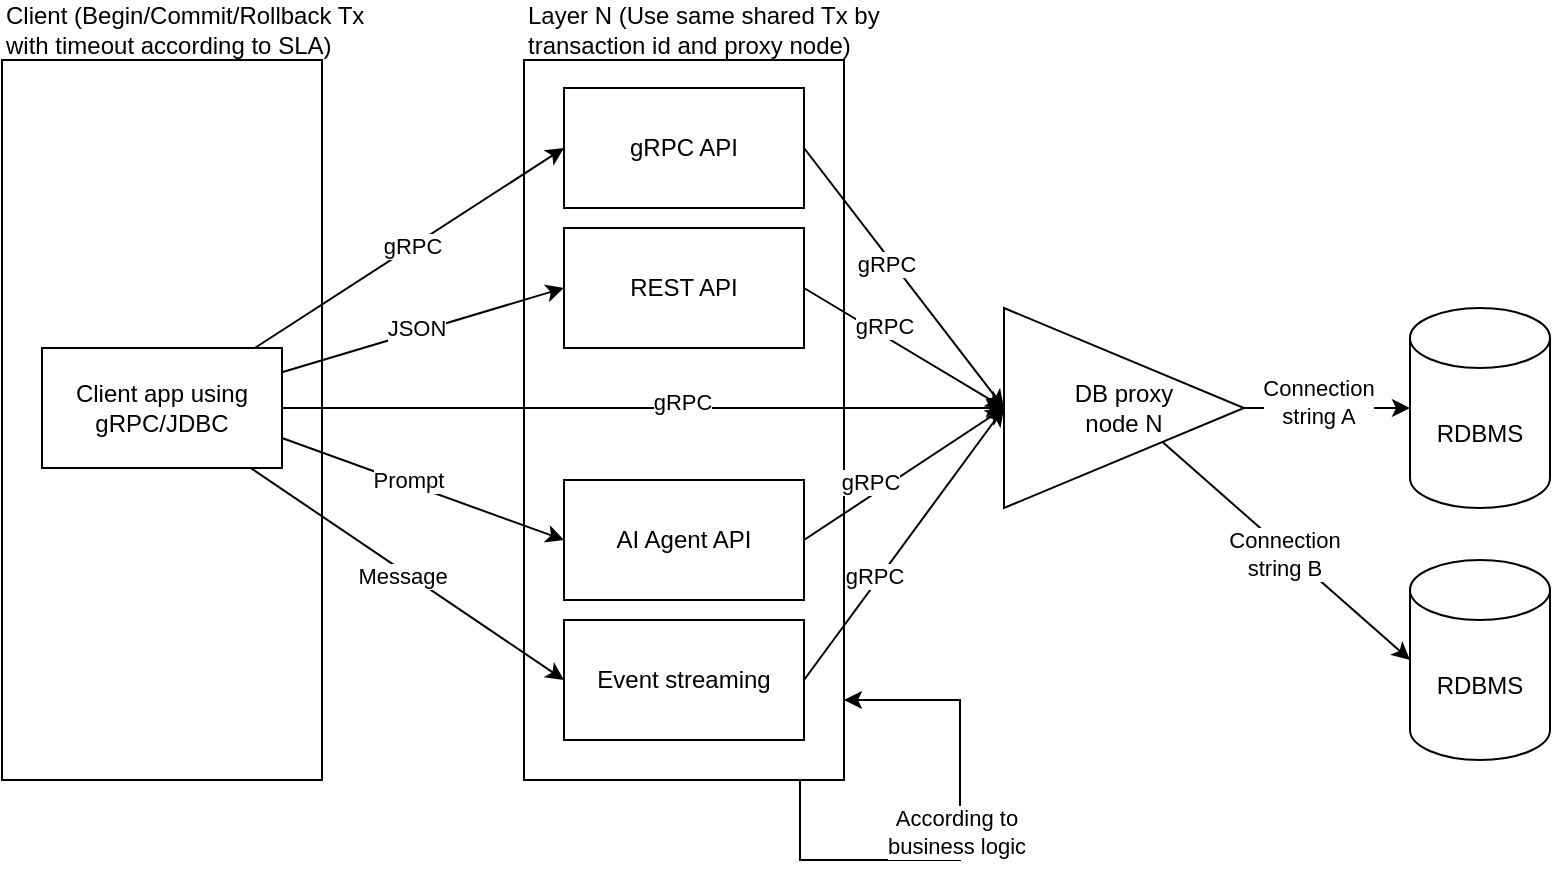 <mxfile version="27.1.6">
  <diagram name="Page-1" id="nJJx6bqvRDal_9u4VYYB">
    <mxGraphModel dx="1500" dy="691" grid="1" gridSize="10" guides="1" tooltips="1" connect="1" arrows="1" fold="1" page="1" pageScale="1" pageWidth="1100" pageHeight="850" math="0" shadow="0">
      <root>
        <mxCell id="0" />
        <mxCell id="1" parent="0" />
        <mxCell id="rz65PTjLMhhbHisabzY8-9" value="" style="rounded=0;whiteSpace=wrap;html=1;" parent="1" vertex="1">
          <mxGeometry x="161" y="240" width="160" height="360" as="geometry" />
        </mxCell>
        <mxCell id="rz65PTjLMhhbHisabzY8-4" value="" style="rounded=0;whiteSpace=wrap;html=1;" parent="1" vertex="1">
          <mxGeometry x="422" y="240" width="160" height="360" as="geometry" />
        </mxCell>
        <mxCell id="rz65PTjLMhhbHisabzY8-13" value="DB proxy&lt;div&gt;node N&lt;/div&gt;" style="triangle;whiteSpace=wrap;html=1;" parent="1" vertex="1">
          <mxGeometry x="662" y="364" width="120" height="100" as="geometry" />
        </mxCell>
        <mxCell id="rz65PTjLMhhbHisabzY8-17" style="rounded=0;orthogonalLoop=1;jettySize=auto;html=1;entryX=0;entryY=0.5;entryDx=0;entryDy=0;exitX=1;exitY=0.75;exitDx=0;exitDy=0;" parent="1" source="rz65PTjLMhhbHisabzY8-8" target="rz65PTjLMhhbHisabzY8-7" edge="1">
          <mxGeometry relative="1" as="geometry">
            <mxPoint x="370" y="640" as="targetPoint" />
          </mxGeometry>
        </mxCell>
        <mxCell id="rz65PTjLMhhbHisabzY8-31" value="Prompt" style="edgeLabel;html=1;align=center;verticalAlign=middle;resizable=0;points=[];" parent="rz65PTjLMhhbHisabzY8-17" vertex="1" connectable="0">
          <mxGeometry x="-0.129" y="2" relative="1" as="geometry">
            <mxPoint as="offset" />
          </mxGeometry>
        </mxCell>
        <mxCell id="rz65PTjLMhhbHisabzY8-2" value="Client (Begin/Commit/Rollback Tx with timeout according to SLA)" style="text;html=1;align=left;verticalAlign=middle;whiteSpace=wrap;rounded=0;" parent="1" vertex="1">
          <mxGeometry x="161" y="210" width="190" height="30" as="geometry" />
        </mxCell>
        <mxCell id="rz65PTjLMhhbHisabzY8-19" style="rounded=0;orthogonalLoop=1;jettySize=auto;html=1;entryX=0;entryY=0.5;entryDx=0;entryDy=0;exitX=1;exitY=0.5;exitDx=0;exitDy=0;" parent="1" source="rz65PTjLMhhbHisabzY8-5" target="rz65PTjLMhhbHisabzY8-13" edge="1">
          <mxGeometry relative="1" as="geometry" />
        </mxCell>
        <mxCell id="rz65PTjLMhhbHisabzY8-39" value="gRPC" style="edgeLabel;html=1;align=center;verticalAlign=middle;resizable=0;points=[];" parent="rz65PTjLMhhbHisabzY8-19" vertex="1" connectable="0">
          <mxGeometry x="-0.141" y="-3" relative="1" as="geometry">
            <mxPoint as="offset" />
          </mxGeometry>
        </mxCell>
        <mxCell id="rz65PTjLMhhbHisabzY8-5" value="gRPC API" style="rounded=0;whiteSpace=wrap;html=1;" parent="1" vertex="1">
          <mxGeometry x="442" y="254" width="120" height="60" as="geometry" />
        </mxCell>
        <mxCell id="rz65PTjLMhhbHisabzY8-20" style="rounded=0;orthogonalLoop=1;jettySize=auto;html=1;entryX=0;entryY=0.5;entryDx=0;entryDy=0;exitX=1;exitY=0.5;exitDx=0;exitDy=0;" parent="1" source="rz65PTjLMhhbHisabzY8-6" target="rz65PTjLMhhbHisabzY8-13" edge="1">
          <mxGeometry relative="1" as="geometry" />
        </mxCell>
        <mxCell id="rz65PTjLMhhbHisabzY8-40" value="gRPC" style="edgeLabel;html=1;align=center;verticalAlign=middle;resizable=0;points=[];" parent="rz65PTjLMhhbHisabzY8-20" vertex="1" connectable="0">
          <mxGeometry x="-0.256" y="4" relative="1" as="geometry">
            <mxPoint as="offset" />
          </mxGeometry>
        </mxCell>
        <mxCell id="rz65PTjLMhhbHisabzY8-6" value="REST API" style="rounded=0;whiteSpace=wrap;html=1;" parent="1" vertex="1">
          <mxGeometry x="442" y="324" width="120" height="60" as="geometry" />
        </mxCell>
        <mxCell id="rz65PTjLMhhbHisabzY8-7" value="AI Agent API" style="rounded=0;whiteSpace=wrap;html=1;" parent="1" vertex="1">
          <mxGeometry x="442" y="450" width="120" height="60" as="geometry" />
        </mxCell>
        <mxCell id="rz65PTjLMhhbHisabzY8-14" style="rounded=0;orthogonalLoop=1;jettySize=auto;html=1;entryX=0;entryY=0.5;entryDx=0;entryDy=0;" parent="1" source="rz65PTjLMhhbHisabzY8-8" target="rz65PTjLMhhbHisabzY8-13" edge="1">
          <mxGeometry relative="1" as="geometry" />
        </mxCell>
        <mxCell id="rz65PTjLMhhbHisabzY8-43" value="gRPC" style="edgeLabel;html=1;align=center;verticalAlign=middle;resizable=0;points=[];" parent="rz65PTjLMhhbHisabzY8-14" vertex="1" connectable="0">
          <mxGeometry x="0.106" y="3" relative="1" as="geometry">
            <mxPoint as="offset" />
          </mxGeometry>
        </mxCell>
        <mxCell id="rz65PTjLMhhbHisabzY8-15" style="rounded=0;orthogonalLoop=1;jettySize=auto;html=1;entryX=0;entryY=0.5;entryDx=0;entryDy=0;" parent="1" source="rz65PTjLMhhbHisabzY8-8" target="rz65PTjLMhhbHisabzY8-5" edge="1">
          <mxGeometry relative="1" as="geometry" />
        </mxCell>
        <mxCell id="rz65PTjLMhhbHisabzY8-29" value="gRPC" style="edgeLabel;html=1;align=center;verticalAlign=middle;resizable=0;points=[];" parent="rz65PTjLMhhbHisabzY8-15" vertex="1" connectable="0">
          <mxGeometry x="0.018" y="1" relative="1" as="geometry">
            <mxPoint as="offset" />
          </mxGeometry>
        </mxCell>
        <mxCell id="rz65PTjLMhhbHisabzY8-16" style="rounded=0;orthogonalLoop=1;jettySize=auto;html=1;entryX=0;entryY=0.5;entryDx=0;entryDy=0;" parent="1" source="rz65PTjLMhhbHisabzY8-8" target="rz65PTjLMhhbHisabzY8-6" edge="1">
          <mxGeometry relative="1" as="geometry" />
        </mxCell>
        <mxCell id="rz65PTjLMhhbHisabzY8-30" value="JSON" style="edgeLabel;html=1;align=center;verticalAlign=middle;resizable=0;points=[];" parent="rz65PTjLMhhbHisabzY8-16" vertex="1" connectable="0">
          <mxGeometry x="-0.043" y="2" relative="1" as="geometry">
            <mxPoint as="offset" />
          </mxGeometry>
        </mxCell>
        <mxCell id="rz65PTjLMhhbHisabzY8-18" style="rounded=0;orthogonalLoop=1;jettySize=auto;html=1;entryX=0;entryY=0.5;entryDx=0;entryDy=0;" parent="1" source="rz65PTjLMhhbHisabzY8-8" target="rz65PTjLMhhbHisabzY8-10" edge="1">
          <mxGeometry relative="1" as="geometry" />
        </mxCell>
        <mxCell id="rz65PTjLMhhbHisabzY8-32" value="Message" style="edgeLabel;html=1;align=center;verticalAlign=middle;resizable=0;points=[];" parent="rz65PTjLMhhbHisabzY8-18" vertex="1" connectable="0">
          <mxGeometry x="-0.016" y="-2" relative="1" as="geometry">
            <mxPoint as="offset" />
          </mxGeometry>
        </mxCell>
        <mxCell id="rz65PTjLMhhbHisabzY8-8" value="Client app using&lt;div&gt;gRPC/JDBC&lt;/div&gt;" style="rounded=0;whiteSpace=wrap;html=1;" parent="1" vertex="1">
          <mxGeometry x="181" y="384" width="120" height="60" as="geometry" />
        </mxCell>
        <mxCell id="rz65PTjLMhhbHisabzY8-22" style="rounded=0;orthogonalLoop=1;jettySize=auto;html=1;entryX=0;entryY=0.5;entryDx=0;entryDy=0;exitX=1;exitY=0.5;exitDx=0;exitDy=0;" parent="1" source="rz65PTjLMhhbHisabzY8-10" target="rz65PTjLMhhbHisabzY8-13" edge="1">
          <mxGeometry relative="1" as="geometry" />
        </mxCell>
        <mxCell id="rz65PTjLMhhbHisabzY8-42" value="gRPC" style="edgeLabel;html=1;align=center;verticalAlign=middle;resizable=0;points=[];" parent="rz65PTjLMhhbHisabzY8-22" vertex="1" connectable="0">
          <mxGeometry x="-0.26" y="3" relative="1" as="geometry">
            <mxPoint as="offset" />
          </mxGeometry>
        </mxCell>
        <mxCell id="rz65PTjLMhhbHisabzY8-10" value="Event streaming" style="rounded=0;whiteSpace=wrap;html=1;" parent="1" vertex="1">
          <mxGeometry x="442" y="520" width="120" height="60" as="geometry" />
        </mxCell>
        <mxCell id="rz65PTjLMhhbHisabzY8-21" style="rounded=0;orthogonalLoop=1;jettySize=auto;html=1;exitX=1;exitY=0.5;exitDx=0;exitDy=0;entryX=0;entryY=0.5;entryDx=0;entryDy=0;" parent="1" source="rz65PTjLMhhbHisabzY8-7" target="rz65PTjLMhhbHisabzY8-13" edge="1">
          <mxGeometry relative="1" as="geometry" />
        </mxCell>
        <mxCell id="rz65PTjLMhhbHisabzY8-41" value="gRPC" style="edgeLabel;html=1;align=center;verticalAlign=middle;resizable=0;points=[];" parent="rz65PTjLMhhbHisabzY8-21" vertex="1" connectable="0">
          <mxGeometry x="-0.278" y="6" relative="1" as="geometry">
            <mxPoint as="offset" />
          </mxGeometry>
        </mxCell>
        <mxCell id="rz65PTjLMhhbHisabzY8-23" value="RDBMS" style="shape=cylinder3;whiteSpace=wrap;html=1;boundedLbl=1;backgroundOutline=1;size=15;" parent="1" vertex="1">
          <mxGeometry x="865" y="364" width="70" height="100" as="geometry" />
        </mxCell>
        <mxCell id="rz65PTjLMhhbHisabzY8-24" style="edgeStyle=orthogonalEdgeStyle;rounded=0;orthogonalLoop=1;jettySize=auto;html=1;entryX=0;entryY=0.5;entryDx=0;entryDy=0;entryPerimeter=0;" parent="1" source="rz65PTjLMhhbHisabzY8-13" target="rz65PTjLMhhbHisabzY8-23" edge="1">
          <mxGeometry relative="1" as="geometry" />
        </mxCell>
        <mxCell id="rz65PTjLMhhbHisabzY8-38" value="Connection&lt;div&gt;string A&lt;/div&gt;" style="edgeLabel;html=1;align=center;verticalAlign=middle;resizable=0;points=[];" parent="rz65PTjLMhhbHisabzY8-24" vertex="1" connectable="0">
          <mxGeometry x="-0.117" y="3" relative="1" as="geometry">
            <mxPoint as="offset" />
          </mxGeometry>
        </mxCell>
        <mxCell id="rz65PTjLMhhbHisabzY8-25" value="Layer N (Use same shared Tx by transaction id and proxy node)" style="text;html=1;align=left;verticalAlign=middle;whiteSpace=wrap;rounded=0;" parent="1" vertex="1">
          <mxGeometry x="422" y="210" width="205" height="30" as="geometry" />
        </mxCell>
        <mxCell id="rz65PTjLMhhbHisabzY8-27" value="RDBMS" style="shape=cylinder3;whiteSpace=wrap;html=1;boundedLbl=1;backgroundOutline=1;size=15;" parent="1" vertex="1">
          <mxGeometry x="865" y="490" width="70" height="100" as="geometry" />
        </mxCell>
        <mxCell id="rz65PTjLMhhbHisabzY8-28" style="rounded=0;orthogonalLoop=1;jettySize=auto;html=1;entryX=0;entryY=0.5;entryDx=0;entryDy=0;entryPerimeter=0;" parent="1" source="rz65PTjLMhhbHisabzY8-13" target="rz65PTjLMhhbHisabzY8-27" edge="1">
          <mxGeometry relative="1" as="geometry" />
        </mxCell>
        <mxCell id="rz65PTjLMhhbHisabzY8-35" value="Text" style="edgeLabel;html=1;align=center;verticalAlign=middle;resizable=0;points=[];" parent="rz65PTjLMhhbHisabzY8-28" vertex="1" connectable="0">
          <mxGeometry x="-0.016" y="-1" relative="1" as="geometry">
            <mxPoint as="offset" />
          </mxGeometry>
        </mxCell>
        <mxCell id="rz65PTjLMhhbHisabzY8-37" value="Connection&lt;div&gt;string B&lt;/div&gt;" style="edgeLabel;html=1;align=center;verticalAlign=middle;resizable=0;points=[];" parent="rz65PTjLMhhbHisabzY8-28" vertex="1" connectable="0">
          <mxGeometry x="0.003" y="-2" relative="1" as="geometry">
            <mxPoint as="offset" />
          </mxGeometry>
        </mxCell>
        <mxCell id="rz65PTjLMhhbHisabzY8-33" style="edgeStyle=orthogonalEdgeStyle;rounded=0;orthogonalLoop=1;jettySize=auto;html=1;" parent="1" source="rz65PTjLMhhbHisabzY8-4" target="rz65PTjLMhhbHisabzY8-4" edge="1">
          <mxGeometry relative="1" as="geometry">
            <Array as="points">
              <mxPoint x="560" y="640" />
              <mxPoint x="640" y="640" />
              <mxPoint x="640" y="560" />
            </Array>
          </mxGeometry>
        </mxCell>
        <mxCell id="rz65PTjLMhhbHisabzY8-44" value="According to&lt;div&gt;business logic&lt;/div&gt;" style="edgeLabel;html=1;align=center;verticalAlign=middle;resizable=0;points=[];" parent="rz65PTjLMhhbHisabzY8-33" vertex="1" connectable="0">
          <mxGeometry x="0.039" y="2" relative="1" as="geometry">
            <mxPoint as="offset" />
          </mxGeometry>
        </mxCell>
      </root>
    </mxGraphModel>
  </diagram>
</mxfile>
